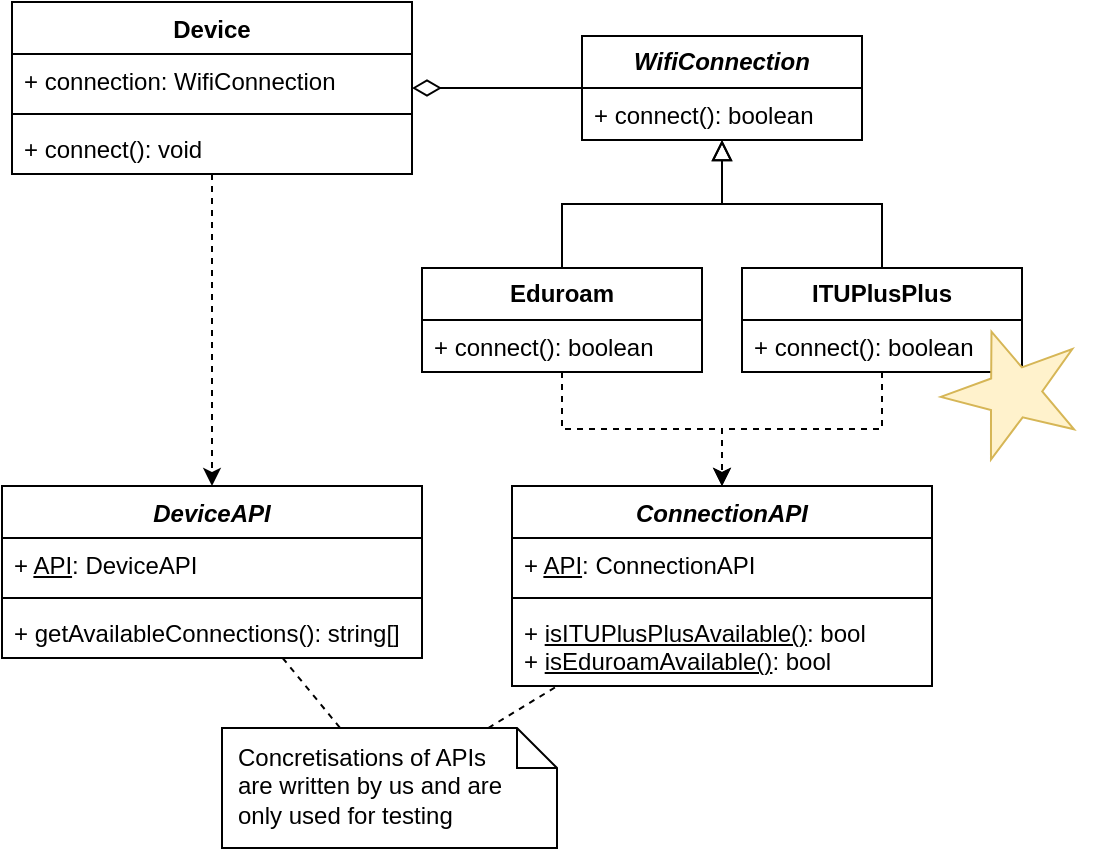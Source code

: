 <mxfile version="26.0.9" pages="2">
  <diagram name="Page-1" id="6plBSOpS0Jz09j6BIykL">
    <mxGraphModel dx="1147" dy="669" grid="1" gridSize="10" guides="1" tooltips="1" connect="1" arrows="1" fold="1" page="1" pageScale="1" pageWidth="850" pageHeight="1100" math="0" shadow="0">
      <root>
        <mxCell id="0" />
        <mxCell id="1" parent="0" />
        <mxCell id="0V4wMv4VKGkyA-5Q7Wvw-1" value="&lt;i&gt;DeviceAPI&lt;/i&gt;" style="swimlane;fontStyle=1;align=center;verticalAlign=top;childLayout=stackLayout;horizontal=1;startSize=26;horizontalStack=0;resizeParent=1;resizeParentMax=0;resizeLast=0;collapsible=1;marginBottom=0;whiteSpace=wrap;html=1;hachureGap=4;fontFamily=Helvetica;" vertex="1" parent="1">
          <mxGeometry x="60" y="619" width="210" height="86" as="geometry" />
        </mxCell>
        <mxCell id="0V4wMv4VKGkyA-5Q7Wvw-2" value="+ &lt;u&gt;API&lt;/u&gt;: DeviceAPI" style="text;strokeColor=none;fillColor=none;align=left;verticalAlign=top;spacingLeft=4;spacingRight=4;overflow=hidden;rotatable=0;points=[[0,0.5],[1,0.5]];portConstraint=eastwest;whiteSpace=wrap;html=1;fontFamily=Helvetica;" vertex="1" parent="0V4wMv4VKGkyA-5Q7Wvw-1">
          <mxGeometry y="26" width="210" height="26" as="geometry" />
        </mxCell>
        <mxCell id="0V4wMv4VKGkyA-5Q7Wvw-3" value="" style="line;strokeWidth=1;fillColor=none;align=left;verticalAlign=middle;spacingTop=-1;spacingLeft=3;spacingRight=3;rotatable=0;labelPosition=right;points=[];portConstraint=eastwest;strokeColor=inherit;hachureGap=4;fontFamily=Helvetica;" vertex="1" parent="0V4wMv4VKGkyA-5Q7Wvw-1">
          <mxGeometry y="52" width="210" height="8" as="geometry" />
        </mxCell>
        <mxCell id="0V4wMv4VKGkyA-5Q7Wvw-4" value="+&amp;nbsp;getAvailableConnections(): string[]" style="text;strokeColor=none;fillColor=none;align=left;verticalAlign=top;spacingLeft=4;spacingRight=4;overflow=hidden;rotatable=0;points=[[0,0.5],[1,0.5]];portConstraint=eastwest;whiteSpace=wrap;html=1;fontFamily=Helvetica;" vertex="1" parent="0V4wMv4VKGkyA-5Q7Wvw-1">
          <mxGeometry y="60" width="210" height="26" as="geometry" />
        </mxCell>
        <mxCell id="l8JdB6MDl1ZhQ7gIEwZ--3" style="edgeStyle=orthogonalEdgeStyle;rounded=0;orthogonalLoop=1;jettySize=auto;html=1;endArrow=diamondThin;endFill=0;labelBackgroundColor=none;fontColor=default;startSize=8;endSize=12;fontFamily=Helvetica;" parent="1" source="l8JdB6MDl1ZhQ7gIEwZ--8" target="oLJPzWroiVdDNahnMrBw-4" edge="1">
          <mxGeometry relative="1" as="geometry">
            <mxPoint x="360" y="420" as="sourcePoint" />
            <mxPoint x="280" y="420" as="targetPoint" />
          </mxGeometry>
        </mxCell>
        <mxCell id="l8JdB6MDl1ZhQ7gIEwZ--6" style="edgeStyle=orthogonalEdgeStyle;rounded=0;hachureGap=4;orthogonalLoop=1;jettySize=auto;html=1;fontFamily=Helvetica;fontColor=default;endArrow=block;endFill=0;endSize=8;labelBackgroundColor=none;" parent="1" source="oLJPzWroiVdDNahnMrBw-12" target="l8JdB6MDl1ZhQ7gIEwZ--8" edge="1">
          <mxGeometry relative="1" as="geometry">
            <mxPoint x="420" y="450" as="targetPoint" />
            <mxPoint x="350" y="510" as="sourcePoint" />
          </mxGeometry>
        </mxCell>
        <mxCell id="oLJPzWroiVdDNahnMrBw-8" style="edgeStyle=orthogonalEdgeStyle;rounded=0;hachureGap=4;orthogonalLoop=1;jettySize=auto;html=1;fontFamily=Helvetica;dashed=1;" parent="1" source="oLJPzWroiVdDNahnMrBw-12" target="0V4wMv4VKGkyA-5Q7Wvw-5" edge="1">
          <mxGeometry relative="1" as="geometry">
            <mxPoint x="350" y="570" as="sourcePoint" />
            <mxPoint x="420" y="620" as="targetPoint" />
          </mxGeometry>
        </mxCell>
        <mxCell id="l8JdB6MDl1ZhQ7gIEwZ--7" style="edgeStyle=orthogonalEdgeStyle;rounded=0;hachureGap=4;orthogonalLoop=1;jettySize=auto;html=1;fontFamily=Helvetica;fontColor=default;endArrow=block;endFill=0;startSize=8;endSize=8;labelBackgroundColor=none;" parent="1" source="oLJPzWroiVdDNahnMrBw-14" target="l8JdB6MDl1ZhQ7gIEwZ--8" edge="1">
          <mxGeometry relative="1" as="geometry">
            <mxPoint x="420" y="450" as="targetPoint" />
            <mxPoint x="490" y="510" as="sourcePoint" />
          </mxGeometry>
        </mxCell>
        <mxCell id="oLJPzWroiVdDNahnMrBw-9" style="edgeStyle=orthogonalEdgeStyle;rounded=0;hachureGap=4;orthogonalLoop=1;jettySize=auto;html=1;fontFamily=Helvetica;dashed=1;" parent="1" source="oLJPzWroiVdDNahnMrBw-14" target="0V4wMv4VKGkyA-5Q7Wvw-5" edge="1">
          <mxGeometry relative="1" as="geometry">
            <mxPoint x="490" y="570" as="sourcePoint" />
            <mxPoint x="420" y="620" as="targetPoint" />
          </mxGeometry>
        </mxCell>
        <mxCell id="l8JdB6MDl1ZhQ7gIEwZ--8" value="&lt;b&gt;&lt;i&gt;WifiConnection&lt;/i&gt;&lt;/b&gt;" style="swimlane;fontStyle=0;childLayout=stackLayout;horizontal=1;startSize=26;horizontalStack=0;resizeParent=1;resizeParentMax=0;resizeLast=0;collapsible=1;marginBottom=0;whiteSpace=wrap;html=1;hachureGap=4;fontFamily=Helvetica;labelBackgroundColor=none;" parent="1" vertex="1">
          <mxGeometry x="350" y="394" width="140" height="52" as="geometry" />
        </mxCell>
        <mxCell id="l8JdB6MDl1ZhQ7gIEwZ--9" value="+ connect(): boolean" style="text;strokeColor=none;fillColor=none;align=left;verticalAlign=top;spacingLeft=4;spacingRight=4;overflow=hidden;rotatable=0;points=[[0,0.5],[1,0.5]];portConstraint=eastwest;whiteSpace=wrap;html=1;fontFamily=Helvetica;labelBackgroundColor=none;" parent="l8JdB6MDl1ZhQ7gIEwZ--8" vertex="1">
          <mxGeometry y="26" width="140" height="26" as="geometry" />
        </mxCell>
        <mxCell id="oLJPzWroiVdDNahnMrBw-10" style="edgeStyle=orthogonalEdgeStyle;rounded=0;hachureGap=4;orthogonalLoop=1;jettySize=auto;html=1;fontFamily=Helvetica;dashed=1;" parent="1" source="oLJPzWroiVdDNahnMrBw-4" target="0V4wMv4VKGkyA-5Q7Wvw-1" edge="1">
          <mxGeometry relative="1" as="geometry" />
        </mxCell>
        <mxCell id="oLJPzWroiVdDNahnMrBw-4" value="Device" style="swimlane;fontStyle=1;align=center;verticalAlign=top;childLayout=stackLayout;horizontal=1;startSize=26;horizontalStack=0;resizeParent=1;resizeParentMax=0;resizeLast=0;collapsible=1;marginBottom=0;whiteSpace=wrap;html=1;hachureGap=4;fontFamily=Helvetica;" parent="1" vertex="1">
          <mxGeometry x="65" y="377" width="200" height="86" as="geometry" />
        </mxCell>
        <mxCell id="oLJPzWroiVdDNahnMrBw-5" value="+ connection: WifiConnection" style="text;strokeColor=none;fillColor=none;align=left;verticalAlign=top;spacingLeft=4;spacingRight=4;overflow=hidden;rotatable=0;points=[[0,0.5],[1,0.5]];portConstraint=eastwest;whiteSpace=wrap;html=1;fontFamily=Helvetica;" parent="oLJPzWroiVdDNahnMrBw-4" vertex="1">
          <mxGeometry y="26" width="200" height="26" as="geometry" />
        </mxCell>
        <mxCell id="oLJPzWroiVdDNahnMrBw-6" value="" style="line;strokeWidth=1;fillColor=none;align=left;verticalAlign=middle;spacingTop=-1;spacingLeft=3;spacingRight=3;rotatable=0;labelPosition=right;points=[];portConstraint=eastwest;strokeColor=inherit;hachureGap=4;fontFamily=Helvetica;" parent="oLJPzWroiVdDNahnMrBw-4" vertex="1">
          <mxGeometry y="52" width="200" height="8" as="geometry" />
        </mxCell>
        <mxCell id="oLJPzWroiVdDNahnMrBw-7" value="+ connect(): void" style="text;strokeColor=none;fillColor=none;align=left;verticalAlign=top;spacingLeft=4;spacingRight=4;overflow=hidden;rotatable=0;points=[[0,0.5],[1,0.5]];portConstraint=eastwest;whiteSpace=wrap;html=1;fontFamily=Helvetica;" parent="oLJPzWroiVdDNahnMrBw-4" vertex="1">
          <mxGeometry y="60" width="200" height="26" as="geometry" />
        </mxCell>
        <mxCell id="oLJPzWroiVdDNahnMrBw-12" value="&lt;b&gt;Eduroam&lt;/b&gt;" style="swimlane;fontStyle=0;childLayout=stackLayout;horizontal=1;startSize=26;horizontalStack=0;resizeParent=1;resizeParentMax=0;resizeLast=0;collapsible=1;marginBottom=0;whiteSpace=wrap;html=1;hachureGap=4;fontFamily=Helvetica;labelBackgroundColor=none;" parent="1" vertex="1">
          <mxGeometry x="270" y="510" width="140" height="52" as="geometry" />
        </mxCell>
        <mxCell id="oLJPzWroiVdDNahnMrBw-13" value="+ connect(): boolean" style="text;strokeColor=none;fillColor=none;align=left;verticalAlign=top;spacingLeft=4;spacingRight=4;overflow=hidden;rotatable=0;points=[[0,0.5],[1,0.5]];portConstraint=eastwest;whiteSpace=wrap;html=1;fontFamily=Helvetica;labelBackgroundColor=none;" parent="oLJPzWroiVdDNahnMrBw-12" vertex="1">
          <mxGeometry y="26" width="140" height="26" as="geometry" />
        </mxCell>
        <mxCell id="oLJPzWroiVdDNahnMrBw-14" value="&lt;b&gt;ITUPlusPlus&lt;/b&gt;" style="swimlane;fontStyle=0;childLayout=stackLayout;horizontal=1;startSize=26;horizontalStack=0;resizeParent=1;resizeParentMax=0;resizeLast=0;collapsible=1;marginBottom=0;whiteSpace=wrap;html=1;hachureGap=4;fontFamily=Helvetica;labelBackgroundColor=none;" parent="1" vertex="1">
          <mxGeometry x="430" y="510" width="140" height="52" as="geometry" />
        </mxCell>
        <mxCell id="oLJPzWroiVdDNahnMrBw-15" value="+ connect(): boolean" style="text;strokeColor=none;fillColor=none;align=left;verticalAlign=top;spacingLeft=4;spacingRight=4;overflow=hidden;rotatable=0;points=[[0,0.5],[1,0.5]];portConstraint=eastwest;whiteSpace=wrap;html=1;fontFamily=Helvetica;labelBackgroundColor=none;" parent="oLJPzWroiVdDNahnMrBw-14" vertex="1">
          <mxGeometry y="26" width="140" height="26" as="geometry" />
        </mxCell>
        <mxCell id="CgbpbrcqhxYr4XI05DIw-1" value="" style="verticalLabelPosition=bottom;verticalAlign=top;html=1;shape=mxgraph.basic.star;hachureGap=4;fontFamily=Helvetica;fillColor=#fff2cc;strokeColor=#d6b656;rotation=-20;" parent="1" vertex="1">
          <mxGeometry x="530" y="540" width="70" height="60" as="geometry" />
        </mxCell>
        <mxCell id="oLJPzWroiVdDNahnMrBw-17" style="rounded=0;hachureGap=4;orthogonalLoop=1;jettySize=auto;html=1;fontFamily=Helvetica;dashed=1;endArrow=none;startFill=0;" parent="1" source="oLJPzWroiVdDNahnMrBw-16" target="0V4wMv4VKGkyA-5Q7Wvw-5" edge="1">
          <mxGeometry relative="1" as="geometry">
            <mxPoint x="377.917" y="690.0" as="targetPoint" />
          </mxGeometry>
        </mxCell>
        <mxCell id="oLJPzWroiVdDNahnMrBw-16" value="Concretisations of APIs are written by us&amp;nbsp;&lt;span style=&quot;background-color: transparent; color: light-dark(rgb(0, 0, 0), rgb(255, 255, 255));&quot;&gt;and are only used for testing&lt;/span&gt;" style="shape=note;size=20;whiteSpace=wrap;html=1;hachureGap=4;fontFamily=Helvetica;align=left;spacingLeft=6;spacingBottom=6;spacingTop=3;spacingRight=17;" parent="1" vertex="1">
          <mxGeometry x="170" y="740" width="167.5" height="60" as="geometry" />
        </mxCell>
        <mxCell id="oLJPzWroiVdDNahnMrBw-18" style="rounded=0;hachureGap=4;orthogonalLoop=1;jettySize=auto;html=1;fontFamily=Helvetica;dashed=1;endArrow=none;startFill=0;" parent="1" source="0V4wMv4VKGkyA-5Q7Wvw-1" target="oLJPzWroiVdDNahnMrBw-16" edge="1">
          <mxGeometry relative="1" as="geometry">
            <mxPoint x="340" y="740" as="sourcePoint" />
            <mxPoint x="388" y="700" as="targetPoint" />
          </mxGeometry>
        </mxCell>
        <mxCell id="0V4wMv4VKGkyA-5Q7Wvw-5" value="&lt;i&gt;ConnectionAPI&lt;/i&gt;" style="swimlane;fontStyle=1;align=center;verticalAlign=top;childLayout=stackLayout;horizontal=1;startSize=26;horizontalStack=0;resizeParent=1;resizeParentMax=0;resizeLast=0;collapsible=1;marginBottom=0;whiteSpace=wrap;html=1;hachureGap=4;fontFamily=Helvetica;" vertex="1" parent="1">
          <mxGeometry x="315" y="619" width="210" height="100" as="geometry" />
        </mxCell>
        <mxCell id="0V4wMv4VKGkyA-5Q7Wvw-6" value="+ &lt;u&gt;API&lt;/u&gt;: ConnectionAPI" style="text;strokeColor=none;fillColor=none;align=left;verticalAlign=top;spacingLeft=4;spacingRight=4;overflow=hidden;rotatable=0;points=[[0,0.5],[1,0.5]];portConstraint=eastwest;whiteSpace=wrap;html=1;fontFamily=Helvetica;" vertex="1" parent="0V4wMv4VKGkyA-5Q7Wvw-5">
          <mxGeometry y="26" width="210" height="26" as="geometry" />
        </mxCell>
        <mxCell id="0V4wMv4VKGkyA-5Q7Wvw-7" value="" style="line;strokeWidth=1;fillColor=none;align=left;verticalAlign=middle;spacingTop=-1;spacingLeft=3;spacingRight=3;rotatable=0;labelPosition=right;points=[];portConstraint=eastwest;strokeColor=inherit;hachureGap=4;fontFamily=Helvetica;" vertex="1" parent="0V4wMv4VKGkyA-5Q7Wvw-5">
          <mxGeometry y="52" width="210" height="8" as="geometry" />
        </mxCell>
        <mxCell id="0V4wMv4VKGkyA-5Q7Wvw-8" value="+&amp;nbsp;&lt;u&gt;isITUPlusPlusAvailable()&lt;/u&gt;: boo&lt;span style=&quot;color: light-dark(rgb(0, 0, 0), rgb(255, 255, 255)); background-color: transparent;&quot;&gt;l&lt;/span&gt;&lt;div&gt;&lt;span style=&quot;background-color: transparent; color: light-dark(rgb(0, 0, 0), rgb(255, 255, 255));&quot;&gt;+&amp;nbsp;&lt;u&gt;isEduroamAvailable()&lt;/u&gt;: bool&lt;/span&gt;&lt;/div&gt;" style="text;strokeColor=none;fillColor=none;align=left;verticalAlign=top;spacingLeft=4;spacingRight=4;overflow=hidden;rotatable=0;points=[[0,0.5],[1,0.5]];portConstraint=eastwest;whiteSpace=wrap;html=1;fontFamily=Helvetica;" vertex="1" parent="0V4wMv4VKGkyA-5Q7Wvw-5">
          <mxGeometry y="60" width="210" height="40" as="geometry" />
        </mxCell>
      </root>
    </mxGraphModel>
  </diagram>
  <diagram id="bfYPY2_5xNruEs83Vb4x" name="Page-2">
    <mxGraphModel dx="1147" dy="669" grid="1" gridSize="10" guides="1" tooltips="1" connect="1" arrows="1" fold="1" page="1" pageScale="1" pageWidth="850" pageHeight="1100" math="0" shadow="0">
      <root>
        <mxCell id="0" />
        <mxCell id="1" parent="0" />
        <mxCell id="MnybgJhgYroqiIBK9Pmh-8" value="" style="rounded=1;whiteSpace=wrap;html=1;arcSize=14;fontColor=#000000;fillColor=none;strokeColor=#000000;hachureGap=4;fontFamily=Helvetica;" parent="1" vertex="1">
          <mxGeometry x="110" y="220" width="550" height="240" as="geometry" />
        </mxCell>
        <mxCell id="MnybgJhgYroqiIBK9Pmh-1" value="" style="ellipse;html=1;shape=startState;fillColor=#000000;strokeColor=#000000;hachureGap=4;fontFamily=Helvetica;" parent="1" vertex="1">
          <mxGeometry x="130" y="325" width="30" height="30" as="geometry" />
        </mxCell>
        <mxCell id="MnybgJhgYroqiIBK9Pmh-2" value="" style="edgeStyle=orthogonalEdgeStyle;html=1;verticalAlign=bottom;endArrow=open;endSize=8;strokeColor=#000000;rounded=0;hachureGap=4;fontFamily=Helvetica;" parent="1" source="MnybgJhgYroqiIBK9Pmh-1" target="MnybgJhgYroqiIBK9Pmh-3" edge="1">
          <mxGeometry relative="1" as="geometry">
            <mxPoint x="210" y="335" as="targetPoint" />
          </mxGeometry>
        </mxCell>
        <mxCell id="MnybgJhgYroqiIBK9Pmh-3" value="Take first&lt;div&gt;connection type&lt;/div&gt;" style="rounded=1;whiteSpace=wrap;html=1;arcSize=40;fillColor=none;strokeColor=#000000;hachureGap=4;fontFamily=Helvetica;" parent="1" vertex="1">
          <mxGeometry x="190" y="320" width="120" height="40" as="geometry" />
        </mxCell>
        <mxCell id="MnybgJhgYroqiIBK9Pmh-4" value="" style="edgeStyle=orthogonalEdgeStyle;html=1;verticalAlign=bottom;endArrow=open;endSize=8;strokeColor=#000000;rounded=0;hachureGap=4;fontFamily=Helvetica;" parent="1" source="MnybgJhgYroqiIBK9Pmh-3" target="MnybgJhgYroqiIBK9Pmh-19" edge="1">
          <mxGeometry relative="1" as="geometry">
            <mxPoint x="280" y="420" as="targetPoint" />
          </mxGeometry>
        </mxCell>
        <mxCell id="lZTjzuh1z9UJyakJmFWx-5" value="no" style="edgeStyle=orthogonalEdgeStyle;rounded=0;hachureGap=4;orthogonalLoop=1;jettySize=auto;html=1;fontFamily=Helvetica;endArrow=open;endFill=0;strokeColor=#000000;verticalAlign=middle;align=left;" parent="1" source="MnybgJhgYroqiIBK9Pmh-19" target="MnybgJhgYroqiIBK9Pmh-26" edge="1">
          <mxGeometry x="-0.6" y="10" relative="1" as="geometry">
            <mxPoint as="offset" />
          </mxGeometry>
        </mxCell>
        <mxCell id="MnybgJhgYroqiIBK9Pmh-19" value="is available?" style="rhombus;whiteSpace=wrap;html=1;fillColor=none;strokeColor=#000000;hachureGap=4;fontFamily=Helvetica;fontSize=11;" parent="1" vertex="1">
          <mxGeometry x="340" y="320" width="80" height="40" as="geometry" />
        </mxCell>
        <mxCell id="MnybgJhgYroqiIBK9Pmh-21" value="yes" style="edgeStyle=orthogonalEdgeStyle;html=1;align=left;verticalAlign=middle;endArrow=open;endSize=8;strokeColor=#000000;rounded=0;hachureGap=4;fontFamily=Helvetica;" parent="1" source="MnybgJhgYroqiIBK9Pmh-19" target="MnybgJhgYroqiIBK9Pmh-32" edge="1">
          <mxGeometry x="-0.2" y="-3" relative="1" as="geometry">
            <mxPoint x="380" y="255" as="targetPoint" />
            <mxPoint as="offset" />
          </mxGeometry>
        </mxCell>
        <mxCell id="MnybgJhgYroqiIBK9Pmh-26" value="is last type?" style="rhombus;whiteSpace=wrap;html=1;fillColor=none;strokeColor=#000000;hachureGap=4;fontFamily=Helvetica;fontSize=11;" parent="1" vertex="1">
          <mxGeometry x="460" y="320" width="80" height="40" as="geometry" />
        </mxCell>
        <mxCell id="MnybgJhgYroqiIBK9Pmh-27" value="no" style="edgeStyle=orthogonalEdgeStyle;html=1;align=left;verticalAlign=middle;endArrow=open;endSize=8;strokeColor=#000000;rounded=0;hachureGap=4;fontFamily=Helvetica;" parent="1" source="MnybgJhgYroqiIBK9Pmh-26" target="MnybgJhgYroqiIBK9Pmh-30" edge="1">
          <mxGeometry x="-0.278" y="2" relative="1" as="geometry">
            <mxPoint x="500" y="400" as="targetPoint" />
            <mxPoint as="offset" />
          </mxGeometry>
        </mxCell>
        <mxCell id="MnybgJhgYroqiIBK9Pmh-28" value="yes" style="edgeStyle=orthogonalEdgeStyle;html=1;align=left;verticalAlign=middle;endArrow=open;endSize=8;strokeColor=#000000;rounded=0;hachureGap=4;fontFamily=Helvetica;" parent="1" source="MnybgJhgYroqiIBK9Pmh-26" target="MnybgJhgYroqiIBK9Pmh-35" edge="1">
          <mxGeometry x="-0.75" y="10" relative="1" as="geometry">
            <mxPoint x="610" y="340" as="targetPoint" />
            <mxPoint as="offset" />
          </mxGeometry>
        </mxCell>
        <mxCell id="MnybgJhgYroqiIBK9Pmh-30" value="Take next&lt;div&gt;connection type&lt;/div&gt;" style="rounded=1;whiteSpace=wrap;html=1;arcSize=40;fillColor=none;strokeColor=#000000;hachureGap=4;fontFamily=Helvetica;" parent="1" vertex="1">
          <mxGeometry x="440" y="399" width="120" height="40" as="geometry" />
        </mxCell>
        <mxCell id="MnybgJhgYroqiIBK9Pmh-32" value="Attempt connection" style="rounded=1;whiteSpace=wrap;html=1;arcSize=40;fillColor=none;strokeColor=#000000;hachureGap=4;fontFamily=Helvetica;" parent="1" vertex="1">
          <mxGeometry x="320" y="240" width="120" height="40" as="geometry" />
        </mxCell>
        <mxCell id="MnybgJhgYroqiIBK9Pmh-33" value="" style="edgeStyle=orthogonalEdgeStyle;html=1;verticalAlign=bottom;endArrow=open;endSize=8;strokeColor=#000000;rounded=0;hachureGap=4;fontFamily=Helvetica;" parent="1" source="MnybgJhgYroqiIBK9Pmh-32" target="MnybgJhgYroqiIBK9Pmh-37" edge="1">
          <mxGeometry relative="1" as="geometry">
            <mxPoint x="310" y="580" as="targetPoint" />
          </mxGeometry>
        </mxCell>
        <mxCell id="MnybgJhgYroqiIBK9Pmh-35" value="" style="ellipse;html=1;shape=endState;fillColor=#000000;strokeColor=#000000;hachureGap=4;fontFamily=Helvetica;" parent="1" vertex="1">
          <mxGeometry x="580" y="325" width="30" height="30" as="geometry" />
        </mxCell>
        <mxCell id="lZTjzuh1z9UJyakJmFWx-4" value="no" style="edgeStyle=orthogonalEdgeStyle;rounded=0;hachureGap=4;orthogonalLoop=1;jettySize=auto;html=1;fontFamily=Helvetica;fontColor=#000000;endArrow=open;endFill=0;strokeColor=#000000;verticalAlign=middle;align=left;" parent="1" source="MnybgJhgYroqiIBK9Pmh-37" target="MnybgJhgYroqiIBK9Pmh-26" edge="1">
          <mxGeometry x="-0.714" y="4" relative="1" as="geometry">
            <mxPoint as="offset" />
          </mxGeometry>
        </mxCell>
        <mxCell id="7xtl0lrAsvXb5HoY3E8T-2" style="rounded=0;hachureGap=4;orthogonalLoop=1;jettySize=auto;html=1;fontFamily=Helvetica;dashed=1;endArrow=none;startFill=0;strokeColor=#000000;" parent="1" source="MnybgJhgYroqiIBK9Pmh-37" target="7xtl0lrAsvXb5HoY3E8T-1" edge="1">
          <mxGeometry relative="1" as="geometry" />
        </mxCell>
        <mxCell id="MnybgJhgYroqiIBK9Pmh-37" value="is succesful" style="rhombus;whiteSpace=wrap;html=1;fillColor=none;strokeColor=#000000;hachureGap=4;fontFamily=Helvetica;fontSize=11;" parent="1" vertex="1">
          <mxGeometry x="490" y="240" width="80" height="40" as="geometry" />
        </mxCell>
        <mxCell id="MnybgJhgYroqiIBK9Pmh-39" value="yes" style="edgeStyle=orthogonalEdgeStyle;html=1;align=left;verticalAlign=middle;endArrow=open;endSize=8;strokeColor=#000000;rounded=0;hachureGap=4;fontFamily=Helvetica;" parent="1" source="MnybgJhgYroqiIBK9Pmh-37" target="MnybgJhgYroqiIBK9Pmh-40" edge="1">
          <mxGeometry x="-0.75" y="10" relative="1" as="geometry">
            <mxPoint x="620" y="260" as="targetPoint" />
            <mxPoint as="offset" />
          </mxGeometry>
        </mxCell>
        <mxCell id="MnybgJhgYroqiIBK9Pmh-40" value="" style="ellipse;html=1;shape=endState;fillColor=#000000;strokeColor=#000000;hachureGap=4;fontFamily=Helvetica;" parent="1" vertex="1">
          <mxGeometry x="610" y="245" width="30" height="30" as="geometry" />
        </mxCell>
        <mxCell id="MnybgJhgYroqiIBK9Pmh-41" value="" style="ellipse;html=1;shape=startState;fillColor=#000000;strokeColor=#000000;hachureGap=4;fontFamily=Helvetica;" parent="1" vertex="1">
          <mxGeometry x="50" y="325" width="30" height="30" as="geometry" />
        </mxCell>
        <mxCell id="MnybgJhgYroqiIBK9Pmh-42" value="" style="edgeStyle=orthogonalEdgeStyle;html=1;verticalAlign=bottom;endArrow=open;endSize=8;strokeColor=#000000;rounded=0;hachureGap=4;fontFamily=Helvetica;entryX=0;entryY=0.5;entryDx=0;entryDy=0;" parent="1" source="MnybgJhgYroqiIBK9Pmh-41" target="MnybgJhgYroqiIBK9Pmh-8" edge="1">
          <mxGeometry relative="1" as="geometry">
            <mxPoint x="15" y="410" as="targetPoint" />
          </mxGeometry>
        </mxCell>
        <mxCell id="MnybgJhgYroqiIBK9Pmh-43" value="[true]" style="text;align=center;fontStyle=1;verticalAlign=middle;spacingLeft=3;spacingRight=3;strokeColor=none;rotatable=0;points=[[0,0.5],[1,0.5]];portConstraint=eastwest;html=1;fontFamily=Helvetica;" parent="1" vertex="1">
          <mxGeometry x="585" y="275" width="80" height="26" as="geometry" />
        </mxCell>
        <mxCell id="MnybgJhgYroqiIBK9Pmh-44" value="[false]" style="text;align=center;fontStyle=1;verticalAlign=middle;spacingLeft=3;spacingRight=3;strokeColor=none;rotatable=0;points=[[0,0.5],[1,0.5]];portConstraint=eastwest;html=1;fontFamily=Helvetica;" parent="1" vertex="1">
          <mxGeometry x="555" y="355" width="80" height="26" as="geometry" />
        </mxCell>
        <mxCell id="MnybgJhgYroqiIBK9Pmh-46" value="" style="edgeStyle=orthogonalEdgeStyle;html=1;verticalAlign=bottom;endArrow=open;endSize=8;strokeColor=#000000;rounded=0;hachureGap=4;fontFamily=Helvetica;" parent="1" source="MnybgJhgYroqiIBK9Pmh-8" target="MnybgJhgYroqiIBK9Pmh-47" edge="1">
          <mxGeometry relative="1" as="geometry">
            <mxPoint x="710" y="335" as="targetPoint" />
            <mxPoint x="775" y="295" as="sourcePoint" />
          </mxGeometry>
        </mxCell>
        <mxCell id="MnybgJhgYroqiIBK9Pmh-47" value="success" style="rhombus;whiteSpace=wrap;html=1;fillColor=none;strokeColor=#000000;hachureGap=4;fontFamily=Helvetica;fontSize=11;" parent="1" vertex="1">
          <mxGeometry x="690" y="321.5" width="60" height="37.5" as="geometry" />
        </mxCell>
        <mxCell id="MnybgJhgYroqiIBK9Pmh-48" value="no" style="edgeStyle=orthogonalEdgeStyle;html=1;align=left;verticalAlign=middle;endArrow=open;endSize=8;strokeColor=#000000;rounded=0;hachureGap=4;fontFamily=Helvetica;" parent="1" source="MnybgJhgYroqiIBK9Pmh-47" target="MnybgJhgYroqiIBK9Pmh-53" edge="1">
          <mxGeometry x="-0.624" y="-3" relative="1" as="geometry">
            <mxPoint x="720" y="275.25" as="targetPoint" />
            <Array as="points">
              <mxPoint x="720" y="270.25" />
            </Array>
            <mxPoint as="offset" />
            <mxPoint x="700" y="265.25" as="sourcePoint" />
          </mxGeometry>
        </mxCell>
        <mxCell id="MnybgJhgYroqiIBK9Pmh-49" value="yes" style="edgeStyle=orthogonalEdgeStyle;html=1;align=left;verticalAlign=middle;endArrow=open;endSize=8;strokeColor=#000000;rounded=0;hachureGap=4;fontFamily=Helvetica;entryX=0;entryY=0.5;entryDx=0;entryDy=0;" parent="1" source="MnybgJhgYroqiIBK9Pmh-47" target="_Ft6ctiQXehODKJ33KVJ-1" edge="1">
          <mxGeometry x="-0.679" y="4" relative="1" as="geometry">
            <mxPoint x="740" y="420.25" as="targetPoint" />
            <mxPoint as="offset" />
          </mxGeometry>
        </mxCell>
        <mxCell id="MnybgJhgYroqiIBK9Pmh-53" value="Throw exception" style="rounded=1;whiteSpace=wrap;html=1;arcSize=40;fillColor=none;strokeColor=#000000;hachureGap=4;fontFamily=Helvetica;" parent="1" vertex="1">
          <mxGeometry x="750" y="250.25" width="120" height="40" as="geometry" />
        </mxCell>
        <mxCell id="MnybgJhgYroqiIBK9Pmh-54" value="" style="edgeStyle=orthogonalEdgeStyle;html=1;verticalAlign=bottom;endArrow=open;endSize=8;strokeColor=#000000;rounded=0;hachureGap=4;fontFamily=Helvetica;" parent="1" source="MnybgJhgYroqiIBK9Pmh-53" target="MnybgJhgYroqiIBK9Pmh-55" edge="1">
          <mxGeometry relative="1" as="geometry">
            <mxPoint x="790" y="265.25" as="targetPoint" />
          </mxGeometry>
        </mxCell>
        <mxCell id="MnybgJhgYroqiIBK9Pmh-55" value="" style="ellipse;html=1;shape=endState;fillColor=#000000;strokeColor=#000000;hachureGap=4;fontFamily=Helvetica;" parent="1" vertex="1">
          <mxGeometry x="795" y="325.25" width="30" height="30" as="geometry" />
        </mxCell>
        <mxCell id="MnybgJhgYroqiIBK9Pmh-31" value="" style="edgeStyle=orthogonalEdgeStyle;html=1;verticalAlign=bottom;endArrow=open;endSize=8;strokeColor=#000000;rounded=0;hachureGap=4;fontFamily=Helvetica;" parent="1" source="MnybgJhgYroqiIBK9Pmh-30" target="MnybgJhgYroqiIBK9Pmh-19" edge="1">
          <mxGeometry relative="1" as="geometry">
            <mxPoint x="440" y="530" as="targetPoint" />
          </mxGeometry>
        </mxCell>
        <mxCell id="7xtl0lrAsvXb5HoY3E8T-1" value="Connection success is based on calls to the ConnectionAPI class" style="shape=note;size=20;whiteSpace=wrap;html=1;hachureGap=4;fontFamily=Helvetica;align=left;spacingLeft=6;spacingBottom=6;spacingTop=3;strokeColor=#000000;spacingRight=10;" parent="1" vertex="1">
          <mxGeometry x="412.5" y="140" width="167.5" height="60" as="geometry" />
        </mxCell>
        <mxCell id="gFMqIg3aRyKRE7dKttSc-1" value="Availability&amp;nbsp; is based on&amp;nbsp;&lt;div&gt;calls to the DeviceAPI class&lt;/div&gt;" style="shape=note;size=20;whiteSpace=wrap;html=1;hachureGap=4;fontFamily=Helvetica;align=left;spacingLeft=6;spacingBottom=6;spacingTop=3;strokeColor=#000000;spacingRight=10;" vertex="1" parent="1">
          <mxGeometry x="172.5" y="140" width="167.5" height="60" as="geometry" />
        </mxCell>
        <mxCell id="8YxqIRlyJSjYwYSBFwkK-1" style="rounded=0;hachureGap=4;orthogonalLoop=1;jettySize=auto;html=1;fontFamily=Helvetica;dashed=1;endArrow=none;startFill=0;strokeColor=#000000;" edge="1" parent="1" source="gFMqIg3aRyKRE7dKttSc-1" target="MnybgJhgYroqiIBK9Pmh-19">
          <mxGeometry relative="1" as="geometry">
            <mxPoint x="525" y="258" as="sourcePoint" />
            <mxPoint x="370" y="340" as="targetPoint" />
            <Array as="points">
              <mxPoint x="290" y="280" />
            </Array>
          </mxGeometry>
        </mxCell>
        <mxCell id="_Ft6ctiQXehODKJ33KVJ-2" style="edgeStyle=orthogonalEdgeStyle;rounded=0;orthogonalLoop=1;jettySize=auto;html=1;endArrow=open;endFill=0;" edge="1" parent="1" source="_Ft6ctiQXehODKJ33KVJ-1" target="MnybgJhgYroqiIBK9Pmh-55">
          <mxGeometry relative="1" as="geometry" />
        </mxCell>
        <mxCell id="_Ft6ctiQXehODKJ33KVJ-1" value="Set local variable" style="rounded=1;whiteSpace=wrap;html=1;arcSize=40;fillColor=none;strokeColor=#000000;hachureGap=4;fontFamily=Helvetica;" vertex="1" parent="1">
          <mxGeometry x="750" y="390" width="120" height="40" as="geometry" />
        </mxCell>
      </root>
    </mxGraphModel>
  </diagram>
</mxfile>

